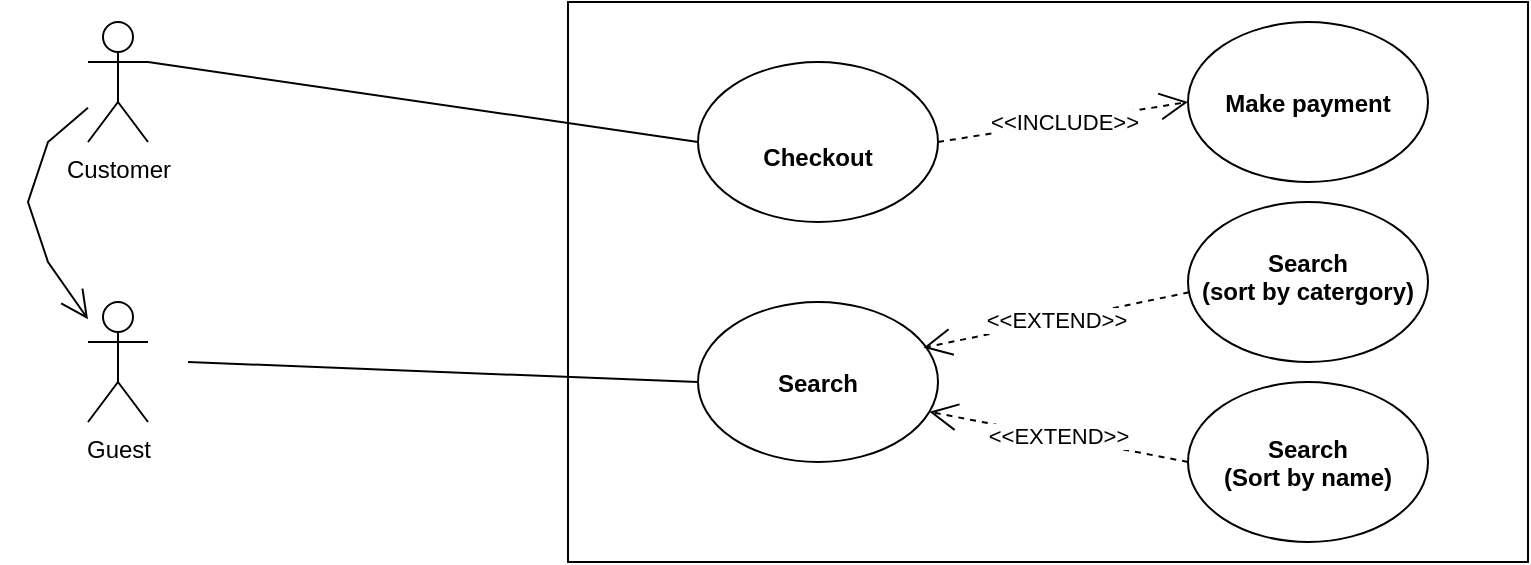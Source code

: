 <mxfile version="20.3.0" type="device"><diagram id="gybrT98TrrWkZTGhG49m" name="Page-1"><mxGraphModel dx="1185" dy="721" grid="1" gridSize="10" guides="1" tooltips="1" connect="1" arrows="1" fold="1" page="1" pageScale="1" pageWidth="850" pageHeight="1100" math="0" shadow="0"><root><mxCell id="0"/><mxCell id="1" parent="0"/><mxCell id="T5FjVyEfzm47ygg7q_vy-1" value="" style="rounded=0;whiteSpace=wrap;html=1;" vertex="1" parent="1"><mxGeometry x="360" y="200" width="480" height="280" as="geometry"/></mxCell><mxCell id="T5FjVyEfzm47ygg7q_vy-2" value="" style="ellipse;whiteSpace=wrap;html=1;" vertex="1" parent="1"><mxGeometry x="670" y="210" width="120" height="80" as="geometry"/></mxCell><mxCell id="T5FjVyEfzm47ygg7q_vy-3" value="" style="ellipse;whiteSpace=wrap;html=1;" vertex="1" parent="1"><mxGeometry x="670" y="300" width="120" height="80" as="geometry"/></mxCell><mxCell id="T5FjVyEfzm47ygg7q_vy-4" value="" style="ellipse;whiteSpace=wrap;html=1;" vertex="1" parent="1"><mxGeometry x="670" y="390" width="120" height="80" as="geometry"/></mxCell><mxCell id="T5FjVyEfzm47ygg7q_vy-5" value="" style="ellipse;whiteSpace=wrap;html=1;" vertex="1" parent="1"><mxGeometry x="425" y="350" width="120" height="80" as="geometry"/></mxCell><mxCell id="T5FjVyEfzm47ygg7q_vy-6" value="" style="ellipse;whiteSpace=wrap;html=1;" vertex="1" parent="1"><mxGeometry x="425" y="230" width="120" height="80" as="geometry"/></mxCell><mxCell id="T5FjVyEfzm47ygg7q_vy-7" value="Customer" style="shape=umlActor;verticalLabelPosition=bottom;verticalAlign=top;html=1;outlineConnect=0;" vertex="1" parent="1"><mxGeometry x="120" y="210" width="30" height="60" as="geometry"/></mxCell><mxCell id="T5FjVyEfzm47ygg7q_vy-8" value="Guest" style="shape=umlActor;verticalLabelPosition=bottom;verticalAlign=top;html=1;outlineConnect=0;" vertex="1" parent="1"><mxGeometry x="120" y="350" width="30" height="60" as="geometry"/></mxCell><mxCell id="T5FjVyEfzm47ygg7q_vy-9" value="" style="endArrow=none;html=1;rounded=0;entryX=0;entryY=0.5;entryDx=0;entryDy=0;" edge="1" parent="1" target="T5FjVyEfzm47ygg7q_vy-5"><mxGeometry width="50" height="50" relative="1" as="geometry"><mxPoint x="170" y="380" as="sourcePoint"/><mxPoint x="450" y="420" as="targetPoint"/></mxGeometry></mxCell><mxCell id="T5FjVyEfzm47ygg7q_vy-13" value="" style="endArrow=none;html=1;rounded=0;entryX=1;entryY=0.333;entryDx=0;entryDy=0;entryPerimeter=0;exitX=0;exitY=0.5;exitDx=0;exitDy=0;" edge="1" parent="1" source="T5FjVyEfzm47ygg7q_vy-6" target="T5FjVyEfzm47ygg7q_vy-7"><mxGeometry width="50" height="50" relative="1" as="geometry"><mxPoint x="400" y="470" as="sourcePoint"/><mxPoint x="450" y="420" as="targetPoint"/></mxGeometry></mxCell><mxCell id="T5FjVyEfzm47ygg7q_vy-21" value="&amp;lt;&amp;lt;INCLUDE&amp;gt;&amp;gt;" style="endArrow=open;endSize=12;dashed=1;html=1;rounded=0;exitX=1;exitY=0.5;exitDx=0;exitDy=0;entryX=0;entryY=0.5;entryDx=0;entryDy=0;" edge="1" parent="1" source="T5FjVyEfzm47ygg7q_vy-6" target="T5FjVyEfzm47ygg7q_vy-2"><mxGeometry width="160" relative="1" as="geometry"><mxPoint x="390" y="350" as="sourcePoint"/><mxPoint x="550" y="350" as="targetPoint"/></mxGeometry></mxCell><mxCell id="T5FjVyEfzm47ygg7q_vy-22" value="&amp;lt;&amp;lt;EXTEND&amp;gt;&amp;gt;" style="endArrow=open;endSize=12;dashed=1;html=1;rounded=0;exitX=0.005;exitY=0.564;exitDx=0;exitDy=0;exitPerimeter=0;entryX=0.94;entryY=0.286;entryDx=0;entryDy=0;entryPerimeter=0;" edge="1" parent="1" source="T5FjVyEfzm47ygg7q_vy-3" target="T5FjVyEfzm47ygg7q_vy-5"><mxGeometry width="160" relative="1" as="geometry"><mxPoint x="390" y="350" as="sourcePoint"/><mxPoint x="550" y="350" as="targetPoint"/></mxGeometry></mxCell><mxCell id="T5FjVyEfzm47ygg7q_vy-23" value="&amp;lt;&amp;lt;EXTEND&amp;gt;&amp;gt;" style="endArrow=open;endSize=12;dashed=1;html=1;rounded=0;exitX=0;exitY=0.5;exitDx=0;exitDy=0;entryX=0.964;entryY=0.686;entryDx=0;entryDy=0;entryPerimeter=0;" edge="1" parent="1" source="T5FjVyEfzm47ygg7q_vy-4" target="T5FjVyEfzm47ygg7q_vy-5"><mxGeometry width="160" relative="1" as="geometry"><mxPoint x="390" y="350" as="sourcePoint"/><mxPoint x="550" y="350" as="targetPoint"/></mxGeometry></mxCell><mxCell id="T5FjVyEfzm47ygg7q_vy-24" value="Checkout" style="text;align=center;fontStyle=1;verticalAlign=middle;spacingLeft=3;spacingRight=3;strokeColor=none;rotatable=0;points=[[0,0.5],[1,0.5]];portConstraint=eastwest;" vertex="1" parent="1"><mxGeometry x="445" y="264" width="80" height="26" as="geometry"/></mxCell><mxCell id="T5FjVyEfzm47ygg7q_vy-25" value="Search" style="text;align=center;fontStyle=1;verticalAlign=middle;spacingLeft=3;spacingRight=3;strokeColor=none;rotatable=0;points=[[0,0.5],[1,0.5]];portConstraint=eastwest;" vertex="1" parent="1"><mxGeometry x="445" y="377" width="80" height="26" as="geometry"/></mxCell><mxCell id="T5FjVyEfzm47ygg7q_vy-26" value="Make payment" style="text;align=center;fontStyle=1;verticalAlign=middle;spacingLeft=3;spacingRight=3;strokeColor=none;rotatable=0;points=[[0,0.5],[1,0.5]];portConstraint=eastwest;" vertex="1" parent="1"><mxGeometry x="690" y="237" width="80" height="26" as="geometry"/></mxCell><mxCell id="T5FjVyEfzm47ygg7q_vy-27" value="Search&#10;(sort by catergory)" style="text;align=center;fontStyle=1;verticalAlign=middle;spacingLeft=3;spacingRight=3;strokeColor=none;rotatable=0;points=[[0,0.5],[1,0.5]];portConstraint=eastwest;" vertex="1" parent="1"><mxGeometry x="690" y="324" width="80" height="26" as="geometry"/></mxCell><mxCell id="T5FjVyEfzm47ygg7q_vy-28" value="Search&#10;(Sort by name)" style="text;align=center;fontStyle=1;verticalAlign=middle;spacingLeft=3;spacingRight=3;strokeColor=none;rotatable=0;points=[[0,0.5],[1,0.5]];portConstraint=eastwest;" vertex="1" parent="1"><mxGeometry x="690" y="417" width="80" height="26" as="geometry"/></mxCell><mxCell id="T5FjVyEfzm47ygg7q_vy-33" value="" style="endArrow=open;endFill=1;endSize=12;html=1;rounded=0;" edge="1" parent="1" source="T5FjVyEfzm47ygg7q_vy-7" target="T5FjVyEfzm47ygg7q_vy-8"><mxGeometry width="160" relative="1" as="geometry"><mxPoint x="300" y="330" as="sourcePoint"/><mxPoint x="135" y="340" as="targetPoint"/><Array as="points"><mxPoint x="100" y="270"/><mxPoint x="90" y="300"/><mxPoint x="100" y="330"/></Array></mxGeometry></mxCell></root></mxGraphModel></diagram></mxfile>